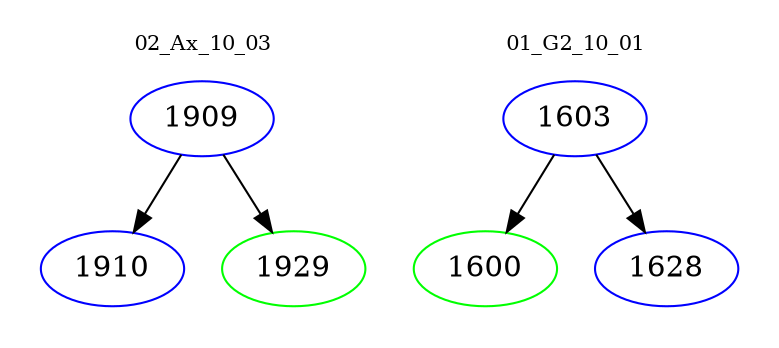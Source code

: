 digraph{
subgraph cluster_0 {
color = white
label = "02_Ax_10_03";
fontsize=10;
T0_1909 [label="1909", color="blue"]
T0_1909 -> T0_1910 [color="black"]
T0_1910 [label="1910", color="blue"]
T0_1909 -> T0_1929 [color="black"]
T0_1929 [label="1929", color="green"]
}
subgraph cluster_1 {
color = white
label = "01_G2_10_01";
fontsize=10;
T1_1603 [label="1603", color="blue"]
T1_1603 -> T1_1600 [color="black"]
T1_1600 [label="1600", color="green"]
T1_1603 -> T1_1628 [color="black"]
T1_1628 [label="1628", color="blue"]
}
}
